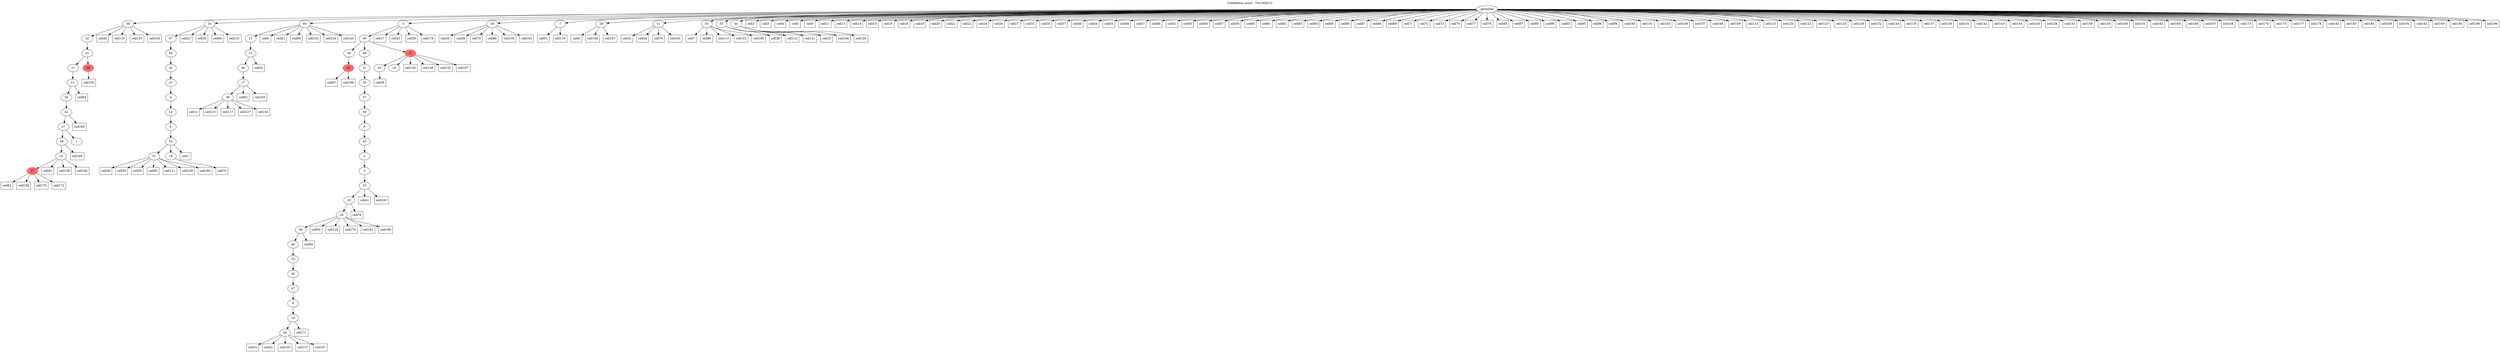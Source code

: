 digraph g {
	"58" -> "59";
	"59" [color=indianred1, style=filled, label="27"];
	"57" -> "58";
	"58" [label="19"];
	"56" -> "57";
	"57" [label="56"];
	"56" -> "60";
	"60" [label="1"];
	"55" -> "56";
	"56" [label="27"];
	"54" -> "55";
	"55" [label="42"];
	"53" -> "54";
	"54" [label="36"];
	"52" -> "53";
	"53" [label="12"];
	"51" -> "52";
	"52" [label="21"];
	"51" -> "61";
	"61" [color=indianred1, style=filled, label="58"];
	"50" -> "51";
	"51" [label="41"];
	"49" -> "50";
	"50" [label="32"];
	"45" -> "46";
	"46" [label="51"];
	"45" -> "47";
	"47" [label="18"];
	"44" -> "45";
	"45" [label="52"];
	"43" -> "44";
	"44" [label="6"];
	"42" -> "43";
	"43" [label="14"];
	"41" -> "42";
	"42" [label="4"];
	"40" -> "41";
	"41" [label="22"];
	"39" -> "40";
	"40" [label="34"];
	"38" -> "39";
	"39" [label="54"];
	"37" -> "38";
	"38" [label="57"];
	"32" -> "33";
	"33" [label="38"];
	"31" -> "32";
	"32" [label="17"];
	"30" -> "31";
	"31" [label="40"];
	"29" -> "30";
	"30" [label="15"];
	"28" -> "29";
	"29" [label="13"];
	"26" -> "27";
	"27" [color=indianred1, style=filled, label="30"];
	"24" -> "25";
	"25" [label="50"];
	"23" -> "24";
	"24" [label="16"];
	"22" -> "23";
	"23" [label="8"];
	"21" -> "22";
	"22" [label="47"];
	"20" -> "21";
	"21" [label="45"];
	"19" -> "20";
	"20" [label="23"];
	"18" -> "19";
	"19" [label="46"];
	"17" -> "18";
	"18" [label="49"];
	"16" -> "17";
	"17" [label="26"];
	"15" -> "16";
	"16" [label="25"];
	"14" -> "15";
	"15" [label="33"];
	"13" -> "14";
	"14" [label="3"];
	"12" -> "13";
	"13" [label="2"];
	"11" -> "12";
	"12" [label="43"];
	"10" -> "11";
	"11" [label="9"];
	"9" -> "10";
	"10" [label="59"];
	"8" -> "9";
	"9" [label="37"];
	"7" -> "8";
	"8" [label="35"];
	"6" -> "7";
	"7" [label="31"];
	"3" -> "4";
	"4" [label="20"];
	"3" -> "5";
	"5" [label="10"];
	"2" -> "3";
	"3" [color=indianred1, style=filled, label="5"];
	"2" -> "6";
	"6" [label="48"];
	"2" -> "26";
	"26" [label="39"];
	"1" -> "2";
	"2" [label="30"];
	"0" -> "1";
	"1" [label="5"];
	"0" -> "28";
	"28" [label="60"];
	"0" -> "34";
	"34" [label="28"];
	"0" -> "35";
	"35" [label="7"];
	"0" -> "36";
	"36" [label="29"];
	"0" -> "37";
	"37" [label="24"];
	"0" -> "48";
	"48" [label="11"];
	"0" -> "49";
	"49" [label="58"];
	"0" -> "62";
	"62" [label="55"];
	"0" -> "63";
	"63" [label="53"];
	"0" -> "64";
	"64" [label="44"];
	"0" [label="germline"];
	"45" -> "cell1";
	"cell1" [shape=box];
	"0" -> "cell2";
	"cell2" [shape=box];
	"0" -> "cell3";
	"cell3" [shape=box];
	"0" -> "cell4";
	"cell4" [shape=box];
	"0" -> "cell5";
	"cell5" [shape=box];
	"28" -> "cell6";
	"cell6" [shape=box];
	"62" -> "cell7";
	"cell7" [shape=box];
	"36" -> "cell8";
	"cell8" [shape=box];
	"0" -> "cell9";
	"cell9" [shape=box];
	"64" -> "cell10";
	"cell10" [shape=box];
	"0" -> "cell11";
	"cell11" [shape=box];
	"33" -> "cell12";
	"cell12" [shape=box];
	"0" -> "cell13";
	"cell13" [shape=box];
	"0" -> "cell14";
	"cell14" [shape=box];
	"0" -> "cell15";
	"cell15" [shape=box];
	"0" -> "cell16";
	"cell16" [shape=box];
	"1" -> "cell17";
	"cell17" [shape=box];
	"0" -> "cell18";
	"cell18" [shape=box];
	"0" -> "cell19";
	"cell19" [shape=box];
	"0" -> "cell20";
	"cell20" [shape=box];
	"0" -> "cell21";
	"cell21" [shape=box];
	"0" -> "cell22";
	"cell22" [shape=box];
	"37" -> "cell23";
	"cell23" [shape=box];
	"0" -> "cell24";
	"cell24" [shape=box];
	"25" -> "cell25";
	"cell25" [shape=box];
	"0" -> "cell26";
	"cell26" [shape=box];
	"0" -> "cell27";
	"cell27" [shape=box];
	"4" -> "cell28";
	"cell28" [shape=box];
	"34" -> "cell29";
	"cell29" [shape=box];
	"37" -> "cell30";
	"cell30" [shape=box];
	"35" -> "cell31";
	"cell31" [shape=box];
	"48" -> "cell32";
	"cell32" [shape=box];
	"0" -> "cell33";
	"cell33" [shape=box];
	"48" -> "cell34";
	"cell34" [shape=box];
	"0" -> "cell35";
	"cell35" [shape=box];
	"46" -> "cell36";
	"cell36" [shape=box];
	"0" -> "cell37";
	"cell37" [shape=box];
	"63" -> "cell38";
	"cell38" [shape=box];
	"46" -> "cell39";
	"cell39" [shape=box];
	"0" -> "cell40";
	"cell40" [shape=box];
	"15" -> "cell41";
	"cell41" [shape=box];
	"25" -> "cell42";
	"cell42" [shape=box];
	"49" -> "cell43";
	"cell43" [shape=box];
	"0" -> "cell44";
	"cell44" [shape=box];
	"0" -> "cell45";
	"cell45" [shape=box];
	"0" -> "cell46";
	"cell46" [shape=box];
	"0" -> "cell47";
	"cell47" [shape=box];
	"34" -> "cell48";
	"cell48" [shape=box];
	"0" -> "cell49";
	"cell49" [shape=box];
	"46" -> "cell50";
	"cell50" [shape=box];
	"0" -> "cell51";
	"cell51" [shape=box];
	"30" -> "cell52";
	"cell52" [shape=box];
	"1" -> "cell53";
	"cell53" [shape=box];
	"17" -> "cell54";
	"cell54" [shape=box];
	"0" -> "cell55";
	"cell55" [shape=box];
	"0" -> "cell56";
	"cell56" [shape=box];
	"0" -> "cell57";
	"cell57" [shape=box];
	"1" -> "cell58";
	"cell58" [shape=box];
	"0" -> "cell59";
	"cell59" [shape=box];
	"0" -> "cell60";
	"cell60" [shape=box];
	"0" -> "cell61";
	"cell61" [shape=box];
	"0" -> "cell62";
	"cell62" [shape=box];
	"0" -> "cell63";
	"cell63" [shape=box];
	"0" -> "cell64";
	"cell64" [shape=box];
	"0" -> "cell65";
	"cell65" [shape=box];
	"0" -> "cell66";
	"cell66" [shape=box];
	"0" -> "cell67";
	"cell67" [shape=box];
	"0" -> "cell68";
	"cell68" [shape=box];
	"0" -> "cell69";
	"cell69" [shape=box];
	"48" -> "cell70";
	"cell70" [shape=box];
	"0" -> "cell71";
	"cell71" [shape=box];
	"0" -> "cell72";
	"cell72" [shape=box];
	"0" -> "cell73";
	"cell73" [shape=box];
	"0" -> "cell74";
	"cell74" [shape=box];
	"47" -> "cell75";
	"cell75" [shape=box];
	"34" -> "cell76";
	"cell76" [shape=box];
	"0" -> "cell77";
	"cell77" [shape=box];
	"16" -> "cell78";
	"cell78" [shape=box];
	"0" -> "cell79";
	"cell79" [shape=box];
	"37" -> "cell80";
	"cell80" [shape=box];
	"28" -> "cell81";
	"cell81" [shape=box];
	"59" -> "cell82";
	"cell82" [shape=box];
	"46" -> "cell83";
	"cell83" [shape=box];
	"53" -> "cell84";
	"cell84" [shape=box];
	"0" -> "cell85";
	"cell85" [shape=box];
	"62" -> "cell86";
	"cell86" [shape=box];
	"0" -> "cell87";
	"cell87" [shape=box];
	"34" -> "cell88";
	"cell88" [shape=box];
	"0" -> "cell89";
	"cell89" [shape=box];
	"0" -> "cell90";
	"cell90" [shape=box];
	"58" -> "cell91";
	"cell91" [shape=box];
	"32" -> "cell92";
	"cell92" [shape=box];
	"0" -> "cell93";
	"cell93" [shape=box];
	"18" -> "cell94";
	"cell94" [shape=box];
	"0" -> "cell95";
	"cell95" [shape=box];
	"0" -> "cell96";
	"cell96" [shape=box];
	"27" -> "cell97";
	"cell97" [shape=box];
	"0" -> "cell98";
	"cell98" [shape=box];
	"28" -> "cell99";
	"cell99" [shape=box];
	"0" -> "cell100";
	"cell100" [shape=box];
	"0" -> "cell101";
	"cell101" [shape=box];
	"28" -> "cell102";
	"cell102" [shape=box];
	"0" -> "cell103";
	"cell103" [shape=box];
	"64" -> "cell104";
	"cell104" [shape=box];
	"61" -> "cell105";
	"cell105" [shape=box];
	"0" -> "cell106";
	"cell106" [shape=box];
	"0" -> "cell107";
	"cell107" [shape=box];
	"0" -> "cell108";
	"cell108" [shape=box];
	"0" -> "cell109";
	"cell109" [shape=box];
	"33" -> "cell110";
	"cell110" [shape=box];
	"46" -> "cell111";
	"cell111" [shape=box];
	"63" -> "cell112";
	"cell112" [shape=box];
	"62" -> "cell113";
	"cell113" [shape=box];
	"0" -> "cell114";
	"cell114" [shape=box];
	"0" -> "cell115";
	"cell115" [shape=box];
	"49" -> "cell116";
	"cell116" [shape=box];
	"33" -> "cell117";
	"cell117" [shape=box];
	"17" -> "cell118";
	"cell118" [shape=box];
	"35" -> "cell119";
	"cell119" [shape=box];
	"0" -> "cell120";
	"cell120" [shape=box];
	"63" -> "cell121";
	"cell121" [shape=box];
	"0" -> "cell122";
	"cell122" [shape=box];
	"0" -> "cell123";
	"cell123" [shape=box];
	"28" -> "cell124";
	"cell124" [shape=box];
	"0" -> "cell125";
	"cell125" [shape=box];
	"3" -> "cell126";
	"cell126" [shape=box];
	"33" -> "cell127";
	"cell127" [shape=box];
	"0" -> "cell128";
	"cell128" [shape=box];
	"64" -> "cell129";
	"cell129" [shape=box];
	"34" -> "cell130";
	"cell130" [shape=box];
	"37" -> "cell131";
	"cell131" [shape=box];
	"0" -> "cell132";
	"cell132" [shape=box];
	"49" -> "cell133";
	"cell133" [shape=box];
	"0" -> "cell134";
	"cell134" [shape=box];
	"0" -> "cell135";
	"cell135" [shape=box];
	"58" -> "cell136";
	"cell136" [shape=box];
	"0" -> "cell137";
	"cell137" [shape=box];
	"0" -> "cell138";
	"cell138" [shape=box];
	"46" -> "cell139";
	"cell139" [shape=box];
	"28" -> "cell140";
	"cell140" [shape=box];
	"0" -> "cell141";
	"cell141" [shape=box];
	"0" -> "cell142";
	"cell142" [shape=box];
	"0" -> "cell143";
	"cell143" [shape=box];
	"0" -> "cell144";
	"cell144" [shape=box];
	"0" -> "cell145";
	"cell145" [shape=box];
	"36" -> "cell146";
	"cell146" [shape=box];
	"36" -> "cell147";
	"cell147" [shape=box];
	"0" -> "cell148";
	"cell148" [shape=box];
	"3" -> "cell149";
	"cell149" [shape=box];
	"49" -> "cell150";
	"cell150" [shape=box];
	"0" -> "cell151";
	"cell151" [shape=box];
	"3" -> "cell152";
	"cell152" [shape=box];
	"62" -> "cell153";
	"cell153" [shape=box];
	"33" -> "cell154";
	"cell154" [shape=box];
	"25" -> "cell155";
	"cell155" [shape=box];
	"0" -> "cell156";
	"cell156" [shape=box];
	"25" -> "cell157";
	"cell157" [shape=box];
	"59" -> "cell158";
	"cell158" [shape=box];
	"0" -> "cell159";
	"cell159" [shape=box];
	"0" -> "cell160";
	"cell160" [shape=box];
	"0" -> "cell161";
	"cell161" [shape=box];
	"0" -> "cell162";
	"cell162" [shape=box];
	"48" -> "cell163";
	"cell163" [shape=box];
	"0" -> "cell164";
	"cell164" [shape=box];
	"32" -> "cell165";
	"cell165" [shape=box];
	"0" -> "cell166";
	"cell166" [shape=box];
	"0" -> "cell167";
	"cell167" [shape=box];
	"0" -> "cell168";
	"cell168" [shape=box];
	"57" -> "cell169";
	"cell169" [shape=box];
	"59" -> "cell170";
	"cell170" [shape=box];
	"24" -> "cell171";
	"cell171" [shape=box];
	"59" -> "cell172";
	"cell172" [shape=box];
	"0" -> "cell173";
	"cell173" [shape=box];
	"0" -> "cell174";
	"cell174" [shape=box];
	"0" -> "cell175";
	"cell175" [shape=box];
	"1" -> "cell176";
	"cell176" [shape=box];
	"0" -> "cell177";
	"cell177" [shape=box];
	"0" -> "cell178";
	"cell178" [shape=box];
	"17" -> "cell179";
	"cell179" [shape=box];
	"46" -> "cell180";
	"cell180" [shape=box];
	"17" -> "cell181";
	"cell181" [shape=box];
	"0" -> "cell182";
	"cell182" [shape=box];
	"0" -> "cell183";
	"cell183" [shape=box];
	"0" -> "cell184";
	"cell184" [shape=box];
	"55" -> "cell185";
	"cell185" [shape=box];
	"62" -> "cell186";
	"cell186" [shape=box];
	"25" -> "cell187";
	"cell187" [shape=box];
	"17" -> "cell188";
	"cell188" [shape=box];
	"0" -> "cell189";
	"cell189" [shape=box];
	"58" -> "cell190";
	"cell190" [shape=box];
	"0" -> "cell191";
	"cell191" [shape=box];
	"0" -> "cell192";
	"cell192" [shape=box];
	"0" -> "cell193";
	"cell193" [shape=box];
	"0" -> "cell194";
	"cell194" [shape=box];
	"34" -> "cell195";
	"cell195" [shape=box];
	"0" -> "cell196";
	"cell196" [shape=box];
	"3" -> "cell197";
	"cell197" [shape=box];
	"0" -> "cell198";
	"cell198" [shape=box];
	"27" -> "cell199";
	"cell199" [shape=box];
	"15" -> "cell200";
	"cell200" [shape=box];
	labelloc="t";
	label="Confidence score: -743.604212";
}

